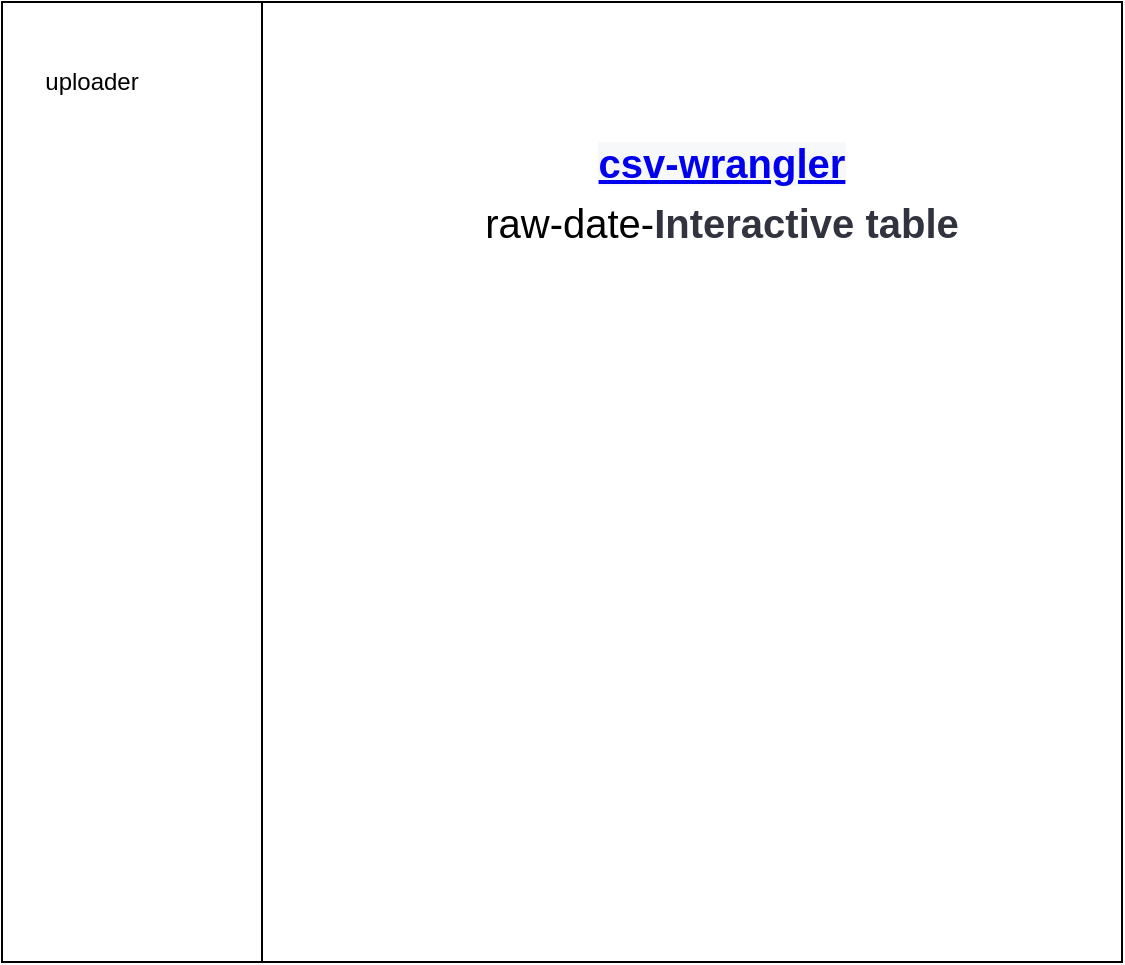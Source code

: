 <mxfile version="12.2.4" pages="1"><diagram id="ejsk2TSNC6yW0nz2PM-J" name="Page-1"><mxGraphModel dx="584" dy="348" grid="1" gridSize="10" guides="1" tooltips="1" connect="1" arrows="1" fold="1" page="1" pageScale="1" pageWidth="850" pageHeight="1100" math="0" shadow="0"><root><mxCell id="0"/><mxCell id="1" parent="0"/><mxCell id="2" value="" style="rounded=0;whiteSpace=wrap;html=1;" parent="1" vertex="1"><mxGeometry y="10" width="560" height="480" as="geometry"/></mxCell><mxCell id="3" value="&lt;a href=&quot;https://github.com/streamlit/example-app-csv-wrangler&quot; style=&quot;box-sizing: border-box ; background-color: rgb(246 , 248 , 250) ; transition: 80ms cubic-bezier(0.33 , 1 , 0.68 , 1) 0s , 0s ease 0s , 0s ease 0s , 0s ease 0s ; font-family: , &amp;#34;system-ui&amp;#34; , &amp;#34;segoe ui&amp;#34; , &amp;#34;helvetica&amp;#34; , &amp;#34;arial&amp;#34; , sans-serif , &amp;#34;apple color emoji&amp;#34; , &amp;#34;segoe ui emoji&amp;#34; ; font-size: 20px ; font-weight: 600&quot;&gt;csv-wrangler&lt;/a&gt;" style="text;html=1;strokeColor=none;fillColor=none;align=center;verticalAlign=middle;whiteSpace=wrap;rounded=0;" parent="1" vertex="1"><mxGeometry x="260" y="80" width="200" height="20" as="geometry"/></mxCell><mxCell id="5" value="" style="rounded=0;whiteSpace=wrap;html=1;" parent="1" vertex="1"><mxGeometry y="10" width="130" height="480" as="geometry"/></mxCell><mxCell id="6" value="uploader" style="text;html=1;strokeColor=none;fillColor=none;align=center;verticalAlign=middle;whiteSpace=wrap;rounded=0;" parent="1" vertex="1"><mxGeometry x="25" y="40" width="40" height="20" as="geometry"/></mxCell><mxCell id="7" value="&lt;font style=&quot;font-size: 20px&quot;&gt;raw-date-&lt;span style=&quot;color: rgb(49 , 51 , 63) ; font-family: &amp;#34;source sans pro&amp;#34; , sans-serif ; font-weight: 700 ; background-color: rgb(255 , 255 , 255)&quot;&gt;Interactive table&lt;/span&gt;&lt;/font&gt;" style="text;html=1;strokeColor=none;fillColor=none;align=center;verticalAlign=middle;whiteSpace=wrap;rounded=0;" parent="1" vertex="1"><mxGeometry x="240" y="110" width="240" height="20" as="geometry"/></mxCell></root></mxGraphModel></diagram></mxfile>